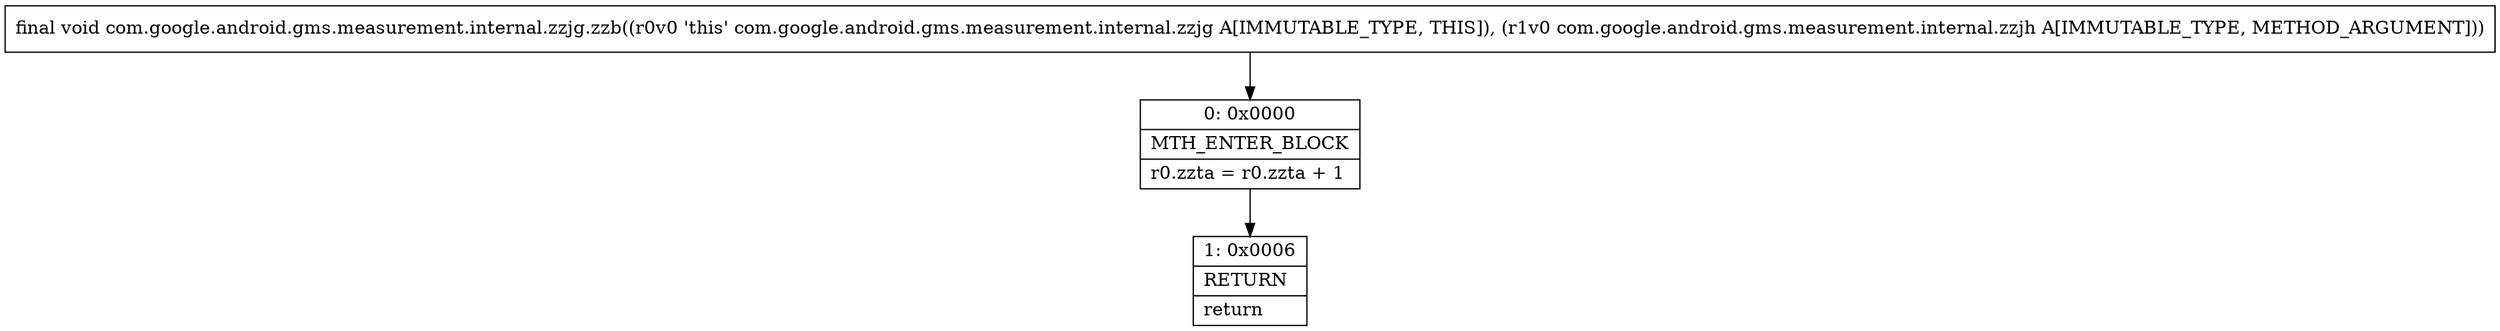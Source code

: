 digraph "CFG forcom.google.android.gms.measurement.internal.zzjg.zzb(Lcom\/google\/android\/gms\/measurement\/internal\/zzjh;)V" {
Node_0 [shape=record,label="{0\:\ 0x0000|MTH_ENTER_BLOCK\l|r0.zzta = r0.zzta + 1\l}"];
Node_1 [shape=record,label="{1\:\ 0x0006|RETURN\l|return\l}"];
MethodNode[shape=record,label="{final void com.google.android.gms.measurement.internal.zzjg.zzb((r0v0 'this' com.google.android.gms.measurement.internal.zzjg A[IMMUTABLE_TYPE, THIS]), (r1v0 com.google.android.gms.measurement.internal.zzjh A[IMMUTABLE_TYPE, METHOD_ARGUMENT])) }"];
MethodNode -> Node_0;
Node_0 -> Node_1;
}

